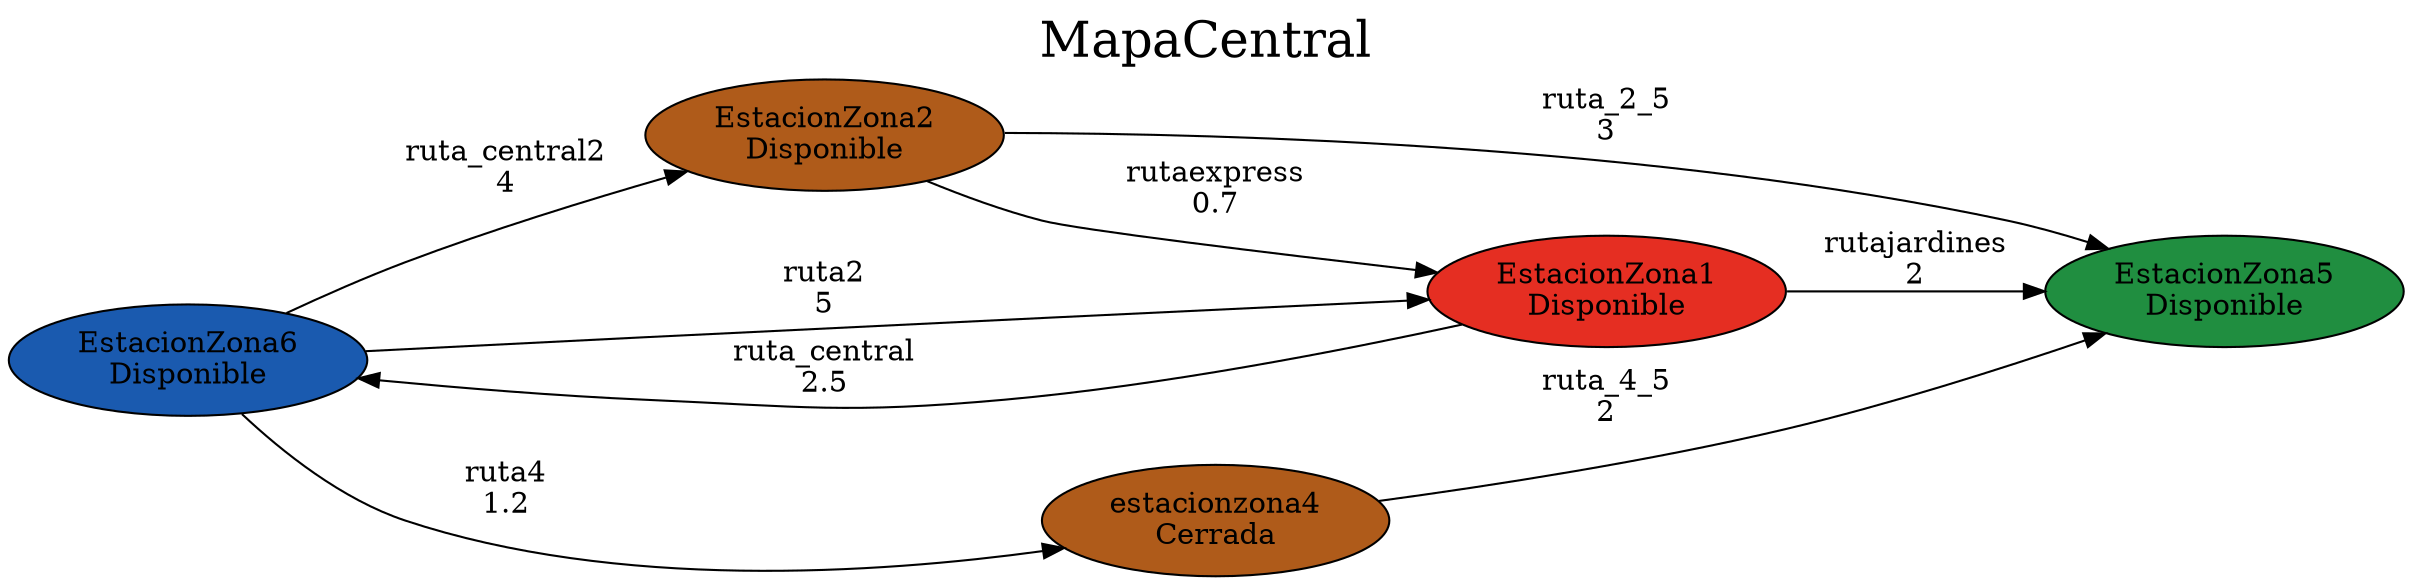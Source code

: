 digraph Grafica{
node[style=filled]
estacionzona6[label = "EstacionZona6
Disponible", fillcolor = "#1A5AAF"]
estacionzona2[label = "EstacionZona2
Disponible", fillcolor = "#AF5B1A"]
estacionzona1[label = "EstacionZona1
Disponible", fillcolor = "#E52E22"]
estacionzona4[label = "estacionzona4
Cerrada", fillcolor = "#AF5B1A"]
estacionzona5[label = "EstacionZona5
Disponible", fillcolor = "#208E40"]
rankdir="LR";
labelloc="t";
label="MapaCentral";
fontsize=24;
estacionzona1->estacionzona6[label = "ruta_central
2.5"]
estacionzona6->estacionzona2[label = "ruta_central2
4"]
estacionzona6->estacionzona1[label = "ruta2
5"]
estacionzona2->estacionzona1[label = "rutaexpress
0.7"]
estacionzona1->estacionzona5[label = "rutajardines
2"]
estacionzona6->estacionzona4[label = "ruta4
1.2"]
estacionzona4->estacionzona5[label = "ruta_4_5
2"]
estacionzona2->estacionzona5[label = "ruta_2_5
3"]
}